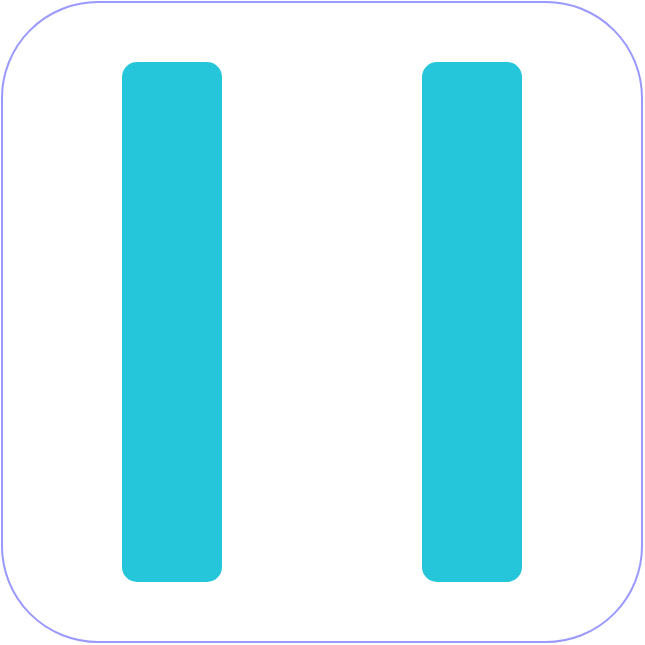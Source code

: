 <mxfile>
    <diagram id="8ns63juBduFtukD101pN" name="ページ1">
        <mxGraphModel dx="1043" dy="545" grid="1" gridSize="10" guides="1" tooltips="1" connect="0" arrows="0" fold="1" page="1" pageScale="1" pageWidth="827" pageHeight="1169" math="0" shadow="0">
            <root>
                <mxCell id="0"/>
                <mxCell id="1" parent="0"/>
                <mxCell id="2" value="" style="whiteSpace=wrap;html=1;rounded=1;fillColor=#FFFFFF;strokeColor=#9999FF;" parent="1" vertex="1">
                    <mxGeometry x="20" y="20" width="320" height="320" as="geometry"/>
                </mxCell>
                <mxCell id="586" value="" style="whiteSpace=wrap;html=1;rounded=1;fillColor=#26C6DA;strokeColor=none;" parent="1" vertex="1">
                    <mxGeometry x="230" y="50" width="50" height="260" as="geometry"/>
                </mxCell>
                <mxCell id="588" value="" style="whiteSpace=wrap;html=1;rounded=1;fillColor=#26C6DA;strokeColor=none;" parent="1" vertex="1">
                    <mxGeometry x="80" y="50" width="50" height="260" as="geometry"/>
                </mxCell>
            </root>
        </mxGraphModel>
    </diagram>
</mxfile>